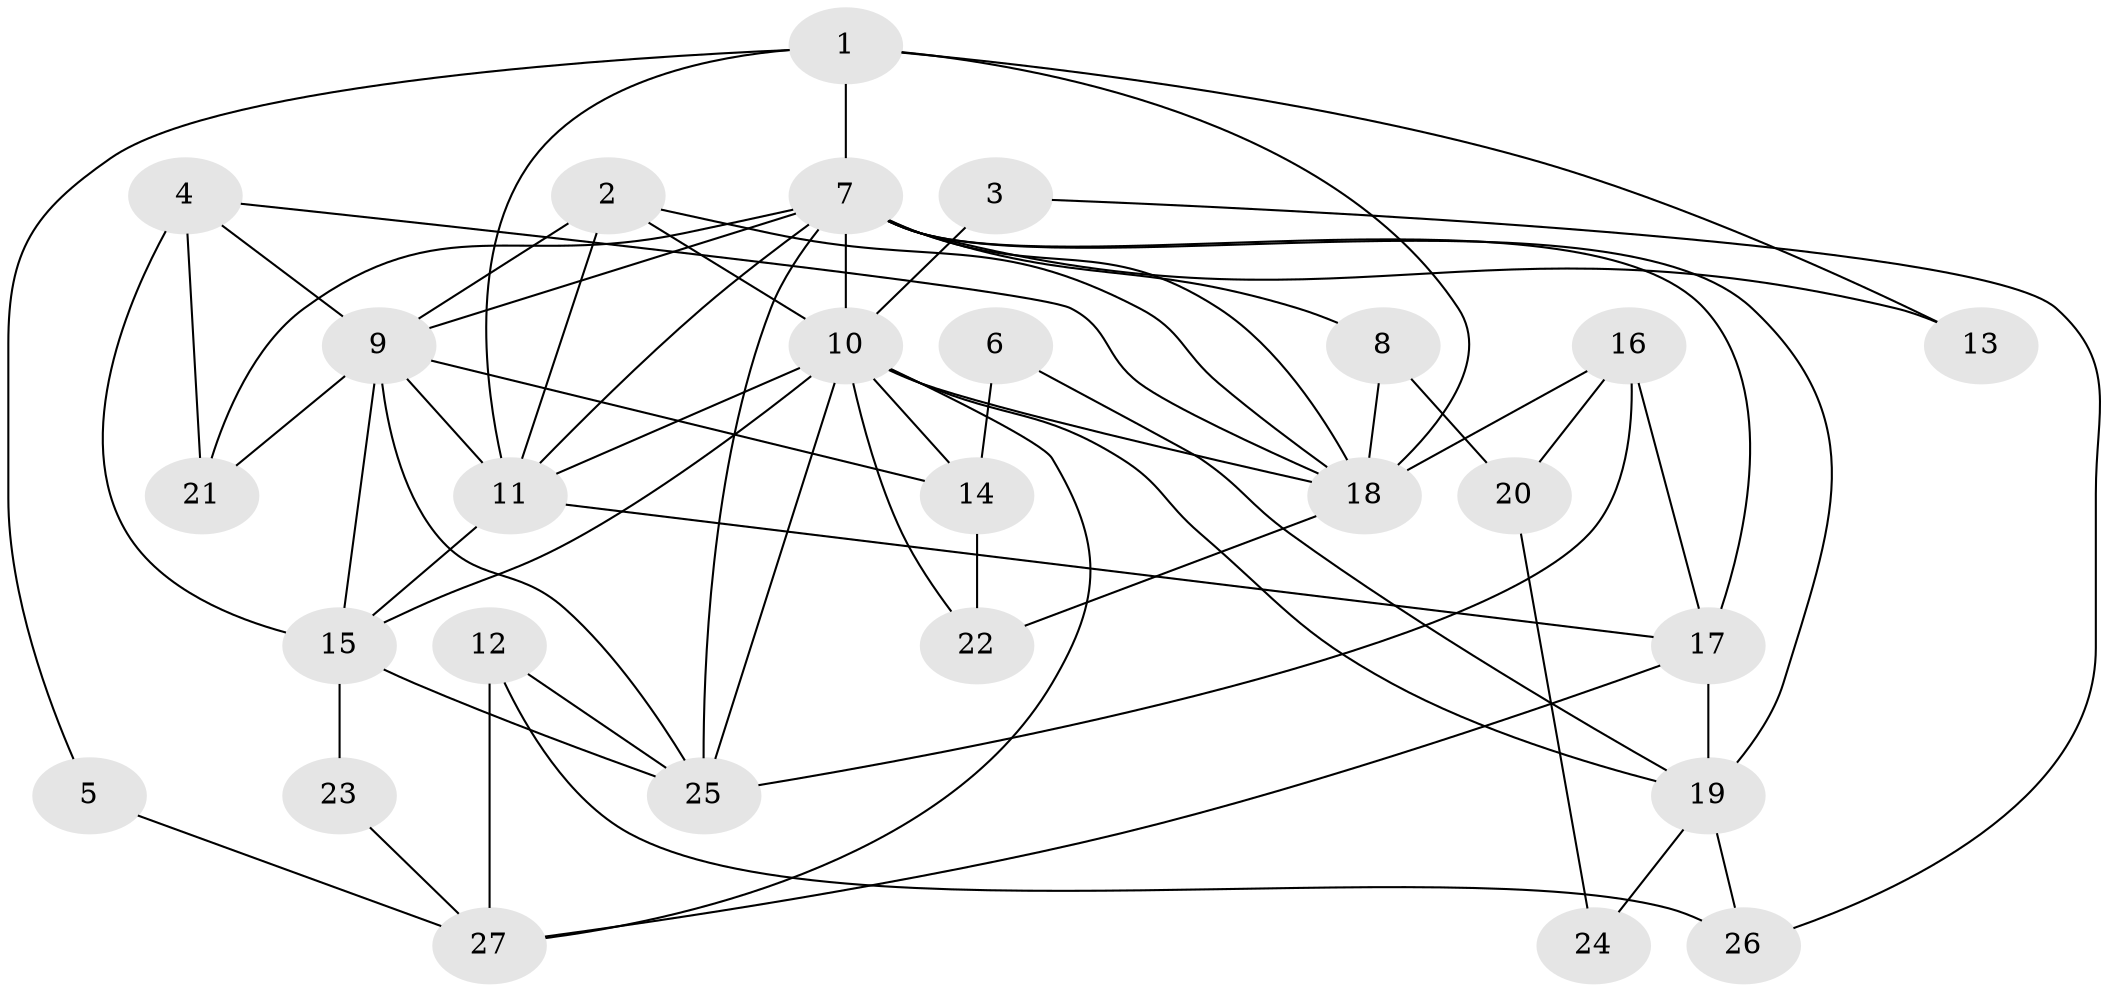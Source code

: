 // original degree distribution, {4: 0.2777777777777778, 5: 0.24074074074074073, 3: 0.2962962962962963, 2: 0.09259259259259259, 6: 0.037037037037037035, 7: 0.05555555555555555}
// Generated by graph-tools (version 1.1) at 2025/36/03/09/25 02:36:24]
// undirected, 27 vertices, 62 edges
graph export_dot {
graph [start="1"]
  node [color=gray90,style=filled];
  1;
  2;
  3;
  4;
  5;
  6;
  7;
  8;
  9;
  10;
  11;
  12;
  13;
  14;
  15;
  16;
  17;
  18;
  19;
  20;
  21;
  22;
  23;
  24;
  25;
  26;
  27;
  1 -- 5 [weight=1.0];
  1 -- 7 [weight=1.0];
  1 -- 11 [weight=1.0];
  1 -- 13 [weight=1.0];
  1 -- 18 [weight=1.0];
  2 -- 9 [weight=1.0];
  2 -- 10 [weight=1.0];
  2 -- 11 [weight=2.0];
  2 -- 18 [weight=1.0];
  3 -- 10 [weight=2.0];
  3 -- 26 [weight=1.0];
  4 -- 9 [weight=1.0];
  4 -- 15 [weight=1.0];
  4 -- 18 [weight=1.0];
  4 -- 21 [weight=2.0];
  5 -- 27 [weight=1.0];
  6 -- 14 [weight=1.0];
  6 -- 19 [weight=1.0];
  7 -- 8 [weight=1.0];
  7 -- 9 [weight=2.0];
  7 -- 10 [weight=3.0];
  7 -- 11 [weight=2.0];
  7 -- 13 [weight=2.0];
  7 -- 17 [weight=1.0];
  7 -- 18 [weight=2.0];
  7 -- 19 [weight=1.0];
  7 -- 21 [weight=1.0];
  7 -- 25 [weight=1.0];
  8 -- 18 [weight=1.0];
  8 -- 20 [weight=1.0];
  9 -- 11 [weight=1.0];
  9 -- 14 [weight=1.0];
  9 -- 15 [weight=2.0];
  9 -- 21 [weight=2.0];
  9 -- 25 [weight=1.0];
  10 -- 11 [weight=2.0];
  10 -- 14 [weight=1.0];
  10 -- 15 [weight=1.0];
  10 -- 18 [weight=1.0];
  10 -- 19 [weight=1.0];
  10 -- 22 [weight=1.0];
  10 -- 25 [weight=2.0];
  10 -- 27 [weight=1.0];
  11 -- 15 [weight=1.0];
  11 -- 17 [weight=1.0];
  12 -- 25 [weight=1.0];
  12 -- 26 [weight=1.0];
  12 -- 27 [weight=1.0];
  14 -- 22 [weight=1.0];
  15 -- 23 [weight=2.0];
  15 -- 25 [weight=1.0];
  16 -- 17 [weight=2.0];
  16 -- 18 [weight=1.0];
  16 -- 20 [weight=1.0];
  16 -- 25 [weight=1.0];
  17 -- 19 [weight=1.0];
  17 -- 27 [weight=1.0];
  18 -- 22 [weight=1.0];
  19 -- 24 [weight=1.0];
  19 -- 26 [weight=1.0];
  20 -- 24 [weight=1.0];
  23 -- 27 [weight=1.0];
}
